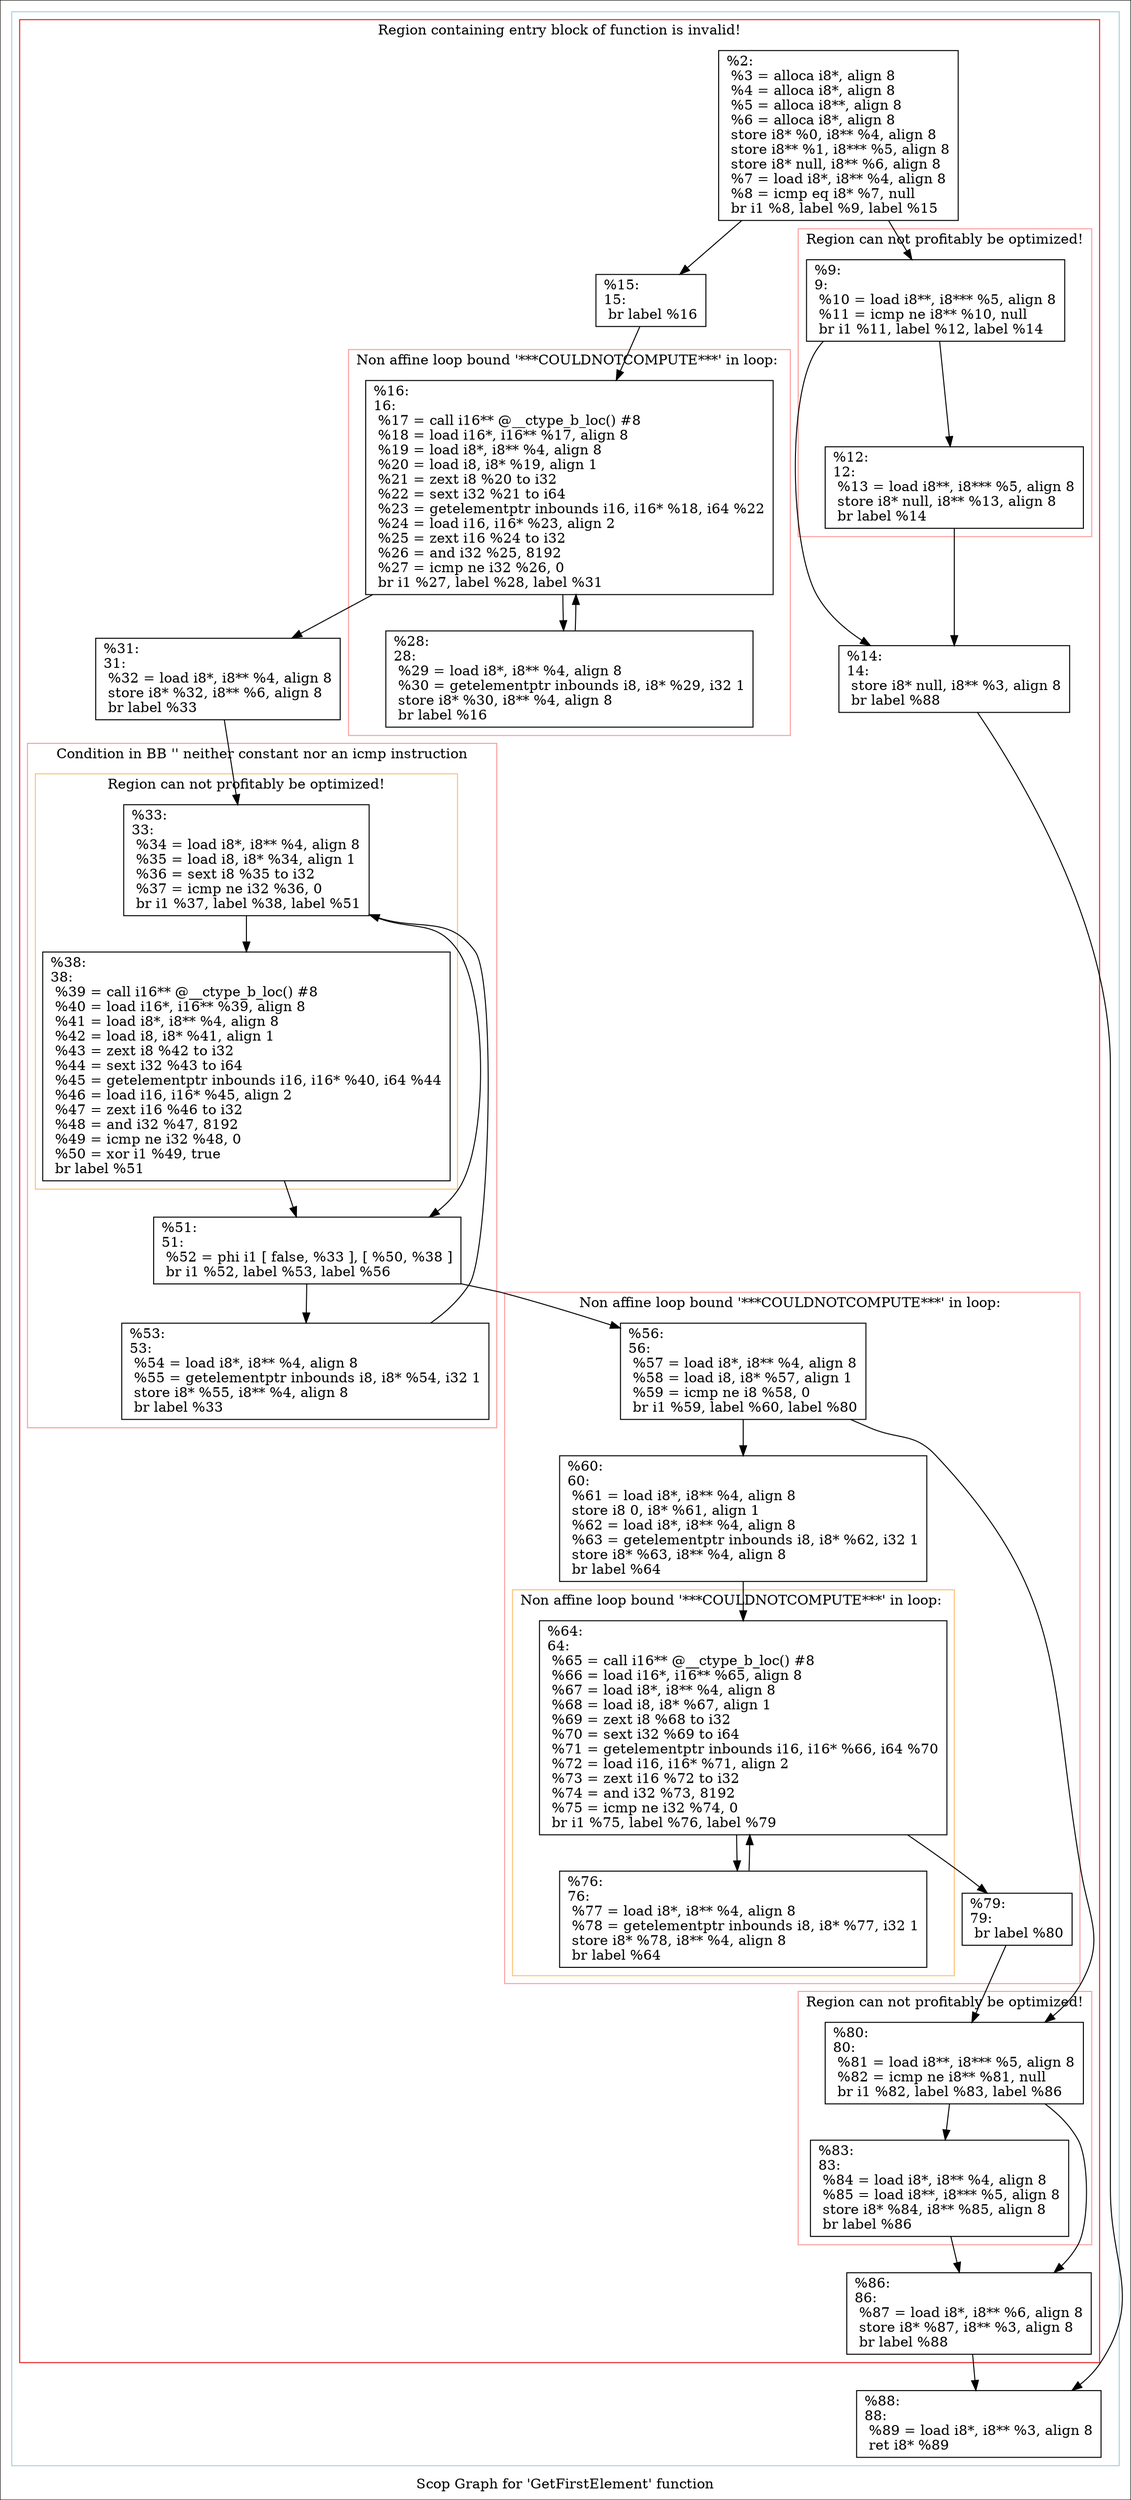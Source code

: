 digraph "Scop Graph for 'GetFirstElement' function" {
	label="Scop Graph for 'GetFirstElement' function";

	Node0x1b5d100 [shape=record,label="{%2:\l  %3 = alloca i8*, align 8\l  %4 = alloca i8*, align 8\l  %5 = alloca i8**, align 8\l  %6 = alloca i8*, align 8\l  store i8* %0, i8** %4, align 8\l  store i8** %1, i8*** %5, align 8\l  store i8* null, i8** %6, align 8\l  %7 = load i8*, i8** %4, align 8\l  %8 = icmp eq i8* %7, null\l  br i1 %8, label %9, label %15\l}"];
	Node0x1b5d100 -> Node0x1c0b490;
	Node0x1b5d100 -> Node0x1b728c0;
	Node0x1c0b490 [shape=record,label="{%9:\l9:                                                \l  %10 = load i8**, i8*** %5, align 8\l  %11 = icmp ne i8** %10, null\l  br i1 %11, label %12, label %14\l}"];
	Node0x1c0b490 -> Node0x1b46650;
	Node0x1c0b490 -> Node0x1b0cad0;
	Node0x1b46650 [shape=record,label="{%12:\l12:                                               \l  %13 = load i8**, i8*** %5, align 8\l  store i8* null, i8** %13, align 8\l  br label %14\l}"];
	Node0x1b46650 -> Node0x1b0cad0;
	Node0x1b0cad0 [shape=record,label="{%14:\l14:                                               \l  store i8* null, i8** %3, align 8\l  br label %88\l}"];
	Node0x1b0cad0 -> Node0x1bac550;
	Node0x1bac550 [shape=record,label="{%88:\l88:                                               \l  %89 = load i8*, i8** %3, align 8\l  ret i8* %89\l}"];
	Node0x1b728c0 [shape=record,label="{%15:\l15:                                               \l  br label %16\l}"];
	Node0x1b728c0 -> Node0x1b825e0;
	Node0x1b825e0 [shape=record,label="{%16:\l16:                                               \l  %17 = call i16** @__ctype_b_loc() #8\l  %18 = load i16*, i16** %17, align 8\l  %19 = load i8*, i8** %4, align 8\l  %20 = load i8, i8* %19, align 1\l  %21 = zext i8 %20 to i32\l  %22 = sext i32 %21 to i64\l  %23 = getelementptr inbounds i16, i16* %18, i64 %22\l  %24 = load i16, i16* %23, align 2\l  %25 = zext i16 %24 to i32\l  %26 = and i32 %25, 8192\l  %27 = icmp ne i32 %26, 0\l  br i1 %27, label %28, label %31\l}"];
	Node0x1b825e0 -> Node0x1b29090;
	Node0x1b825e0 -> Node0x1b6b0c0;
	Node0x1b29090 [shape=record,label="{%28:\l28:                                               \l  %29 = load i8*, i8** %4, align 8\l  %30 = getelementptr inbounds i8, i8* %29, i32 1\l  store i8* %30, i8** %4, align 8\l  br label %16\l}"];
	Node0x1b29090 -> Node0x1b825e0[constraint=false];
	Node0x1b6b0c0 [shape=record,label="{%31:\l31:                                               \l  %32 = load i8*, i8** %4, align 8\l  store i8* %32, i8** %6, align 8\l  br label %33\l}"];
	Node0x1b6b0c0 -> Node0x1b8d920;
	Node0x1b8d920 [shape=record,label="{%33:\l33:                                               \l  %34 = load i8*, i8** %4, align 8\l  %35 = load i8, i8* %34, align 1\l  %36 = sext i8 %35 to i32\l  %37 = icmp ne i32 %36, 0\l  br i1 %37, label %38, label %51\l}"];
	Node0x1b8d920 -> Node0x1b42db0;
	Node0x1b8d920 -> Node0x1b12400;
	Node0x1b42db0 [shape=record,label="{%38:\l38:                                               \l  %39 = call i16** @__ctype_b_loc() #8\l  %40 = load i16*, i16** %39, align 8\l  %41 = load i8*, i8** %4, align 8\l  %42 = load i8, i8* %41, align 1\l  %43 = zext i8 %42 to i32\l  %44 = sext i32 %43 to i64\l  %45 = getelementptr inbounds i16, i16* %40, i64 %44\l  %46 = load i16, i16* %45, align 2\l  %47 = zext i16 %46 to i32\l  %48 = and i32 %47, 8192\l  %49 = icmp ne i32 %48, 0\l  %50 = xor i1 %49, true\l  br label %51\l}"];
	Node0x1b42db0 -> Node0x1b12400;
	Node0x1b12400 [shape=record,label="{%51:\l51:                                               \l  %52 = phi i1 [ false, %33 ], [ %50, %38 ]\l  br i1 %52, label %53, label %56\l}"];
	Node0x1b12400 -> Node0x1b109e0;
	Node0x1b12400 -> Node0x1b88600;
	Node0x1b109e0 [shape=record,label="{%53:\l53:                                               \l  %54 = load i8*, i8** %4, align 8\l  %55 = getelementptr inbounds i8, i8* %54, i32 1\l  store i8* %55, i8** %4, align 8\l  br label %33\l}"];
	Node0x1b109e0 -> Node0x1b8d920[constraint=false];
	Node0x1b88600 [shape=record,label="{%56:\l56:                                               \l  %57 = load i8*, i8** %4, align 8\l  %58 = load i8, i8* %57, align 1\l  %59 = icmp ne i8 %58, 0\l  br i1 %59, label %60, label %80\l}"];
	Node0x1b88600 -> Node0x1b476e0;
	Node0x1b88600 -> Node0x1b38810;
	Node0x1b476e0 [shape=record,label="{%60:\l60:                                               \l  %61 = load i8*, i8** %4, align 8\l  store i8 0, i8* %61, align 1\l  %62 = load i8*, i8** %4, align 8\l  %63 = getelementptr inbounds i8, i8* %62, i32 1\l  store i8* %63, i8** %4, align 8\l  br label %64\l}"];
	Node0x1b476e0 -> Node0x1b3ecb0;
	Node0x1b3ecb0 [shape=record,label="{%64:\l64:                                               \l  %65 = call i16** @__ctype_b_loc() #8\l  %66 = load i16*, i16** %65, align 8\l  %67 = load i8*, i8** %4, align 8\l  %68 = load i8, i8* %67, align 1\l  %69 = zext i8 %68 to i32\l  %70 = sext i32 %69 to i64\l  %71 = getelementptr inbounds i16, i16* %66, i64 %70\l  %72 = load i16, i16* %71, align 2\l  %73 = zext i16 %72 to i32\l  %74 = and i32 %73, 8192\l  %75 = icmp ne i32 %74, 0\l  br i1 %75, label %76, label %79\l}"];
	Node0x1b3ecb0 -> Node0x1b60960;
	Node0x1b3ecb0 -> Node0x1b46430;
	Node0x1b60960 [shape=record,label="{%76:\l76:                                               \l  %77 = load i8*, i8** %4, align 8\l  %78 = getelementptr inbounds i8, i8* %77, i32 1\l  store i8* %78, i8** %4, align 8\l  br label %64\l}"];
	Node0x1b60960 -> Node0x1b3ecb0[constraint=false];
	Node0x1b46430 [shape=record,label="{%79:\l79:                                               \l  br label %80\l}"];
	Node0x1b46430 -> Node0x1b38810;
	Node0x1b38810 [shape=record,label="{%80:\l80:                                               \l  %81 = load i8**, i8*** %5, align 8\l  %82 = icmp ne i8** %81, null\l  br i1 %82, label %83, label %86\l}"];
	Node0x1b38810 -> Node0x1b7dfc0;
	Node0x1b38810 -> Node0x1b8f250;
	Node0x1b7dfc0 [shape=record,label="{%83:\l83:                                               \l  %84 = load i8*, i8** %4, align 8\l  %85 = load i8**, i8*** %5, align 8\l  store i8* %84, i8** %85, align 8\l  br label %86\l}"];
	Node0x1b7dfc0 -> Node0x1b8f250;
	Node0x1b8f250 [shape=record,label="{%86:\l86:                                               \l  %87 = load i8*, i8** %6, align 8\l  store i8* %87, i8** %3, align 8\l  br label %88\l}"];
	Node0x1b8f250 -> Node0x1bac550;
	colorscheme = "paired12"
        subgraph cluster_0x1c00d50 {
          label = "";
          style = solid;
          color = 1
          subgraph cluster_0x1a88390 {
            label = "Region containing entry block of function is invalid!";
            style = solid;
            color = 6
            subgraph cluster_0x1c00e50 {
              label = "Region can not profitably be optimized!";
              style = solid;
              color = 5
              Node0x1c0b490;
              Node0x1b46650;
            }
            subgraph cluster_0x1aaa240 {
              label = "Non affine loop bound '***COULDNOTCOMPUTE***' in loop: ";
              style = solid;
              color = 5
              Node0x1b825e0;
              Node0x1b29090;
            }
            subgraph cluster_0x1c2c660 {
              label = "Condition in BB '' neither constant nor an icmp instruction";
              style = solid;
              color = 5
              subgraph cluster_0x1c2c1c0 {
                label = "Region can not profitably be optimized!";
                style = solid;
                color = 7
                Node0x1b8d920;
                Node0x1b42db0;
              }
              Node0x1b12400;
              Node0x1b109e0;
            }
            subgraph cluster_0x1c00ed0 {
              label = "Non affine loop bound '***COULDNOTCOMPUTE***' in loop: ";
              style = solid;
              color = 5
              subgraph cluster_0x1c00dd0 {
                label = "Non affine loop bound '***COULDNOTCOMPUTE***' in loop: ";
                style = solid;
                color = 7
                Node0x1b3ecb0;
                Node0x1b60960;
              }
              Node0x1b88600;
              Node0x1b476e0;
              Node0x1b46430;
            }
            subgraph cluster_0x1c00cd0 {
              label = "Region can not profitably be optimized!";
              style = solid;
              color = 5
              Node0x1b38810;
              Node0x1b7dfc0;
            }
            Node0x1b5d100;
            Node0x1b0cad0;
            Node0x1b728c0;
            Node0x1b6b0c0;
            Node0x1b8f250;
          }
          Node0x1bac550;
        }
}
